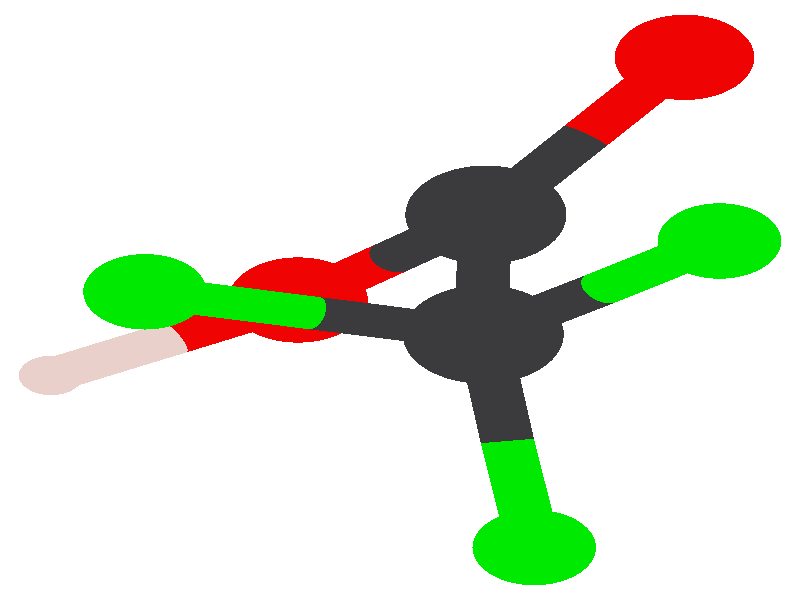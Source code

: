 #version 3.6;
#include "colors.inc"
#include "finish.inc"

global_settings {assumed_gamma 2.2 max_trace_level 6}
background {color White transmit 1.0}
camera {orthographic angle 0
  right -2.98*x up 3.66*y
  direction 50.00*z
  location <0,0,50.00> look_at <0,0,0>}


light_source {<  2.00,   3.00,  40.00> color White
  area_light <0.70, 0, 0>, <0, 0.70, 0>, 3, 3
  adaptive 1 jitter}
// no fog
#declare simple = finish {phong 0.7 ambient 0.4 diffuse 0.55}
#declare pale = finish {ambient 0.9 diffuse 0.30 roughness 0.001 specular 0.2 }
#declare intermediate = finish {ambient 0.4 diffuse 0.6 specular 0.1 roughness 0.04}
#declare vmd = finish {ambient 0.2 diffuse 0.80 phong 0.25 phong_size 10.0 specular 0.2 roughness 0.1}
#declare jmol = finish {ambient 0.4 diffuse 0.6 specular 1 roughness 0.001 metallic}
#declare ase2 = finish {ambient 0.2 brilliance 3 diffuse 0.6 metallic specular 0.7 roughness 0.04 reflection 0.15}
#declare ase3 = finish {ambient 0.4 brilliance 2 diffuse 0.6 metallic specular 1.0 roughness 0.001 reflection 0.0}
#declare glass = finish {ambient 0.4 diffuse 0.35 specular 1.0 roughness 0.001}
#declare glass2 = finish {ambient 0.3 diffuse 0.3 specular 1.0 reflection 0.25 roughness 0.001}
#declare Rcell = 0.050;
#declare Rbond = 0.100;

#macro atom(LOC, R, COL, TRANS, FIN)
  sphere{LOC, R texture{pigment{color COL transmit TRANS} finish{FIN}}}
#end
#macro constrain(LOC, R, COL, TRANS FIN)
union{torus{R, Rcell rotate 45*z texture{pigment{color COL transmit TRANS} finish{FIN}}}
     torus{R, Rcell rotate -45*z texture{pigment{color COL transmit TRANS} finish{FIN}}}
     translate LOC}
#end

// no cell vertices
atom(<  0.31,  -0.21,  -0.84>, 0.30, rgb <0.24, 0.24, 0.25>, 0.0, jmol) // #0
atom(<  0.32,   0.52,  -2.12>, 0.30, rgb <0.24, 0.24, 0.25>, 0.0, jmol) // #1
atom(<  1.06,   1.48,  -2.29>, 0.26, rgb <0.94, 0.04, 0.04>, 0.0, jmol) // #2
atom(< -0.38,  -0.00,  -3.06>, 0.26, rgb <0.94, 0.04, 0.04>, 0.0, jmol) // #3
atom(<  1.19,   0.36,   0.00>, 0.23, rgb <0.00, 0.91, 0.00>, 0.0, jmol) // #4
atom(< -0.95,   0.05,  -0.25>, 0.23, rgb <0.00, 0.91, 0.00>, 0.0, jmol) // #5
atom(<  0.50,  -1.51,  -0.85>, 0.23, rgb <0.00, 0.91, 0.00>, 0.0, jmol) // #6
atom(< -1.30,  -0.46,  -2.82>, 0.12, rgb <0.91, 0.81, 0.79>, 0.0, jmol) // #7
cylinder {<  0.31,  -0.21,  -0.84>, <  0.31,   0.16,  -1.48>, Rbond texture{pigment {color rgb <0.24, 0.24, 0.25> transmit 0.0} finish{jmol}}}
cylinder {<  0.32,   0.52,  -2.12>, <  0.31,   0.16,  -1.48>, Rbond texture{pigment {color rgb <0.24, 0.24, 0.25> transmit 0.0} finish{jmol}}}
cylinder {<  0.31,  -0.21,  -0.84>, <  0.75,   0.07,  -0.42>, Rbond texture{pigment {color rgb <0.24, 0.24, 0.25> transmit 0.0} finish{jmol}}}
cylinder {<  1.19,   0.36,   0.00>, <  0.75,   0.07,  -0.42>, Rbond texture{pigment {color rgb <0.00, 0.91, 0.00> transmit 0.0} finish{jmol}}}
cylinder {<  0.31,  -0.21,  -0.84>, < -0.32,  -0.08,  -0.54>, Rbond texture{pigment {color rgb <0.24, 0.24, 0.25> transmit 0.0} finish{jmol}}}
cylinder {< -0.95,   0.05,  -0.25>, < -0.32,  -0.08,  -0.54>, Rbond texture{pigment {color rgb <0.00, 0.91, 0.00> transmit 0.0} finish{jmol}}}
cylinder {<  0.31,  -0.21,  -0.84>, <  0.40,  -0.86,  -0.84>, Rbond texture{pigment {color rgb <0.24, 0.24, 0.25> transmit 0.0} finish{jmol}}}
cylinder {<  0.50,  -1.51,  -0.85>, <  0.40,  -0.86,  -0.84>, Rbond texture{pigment {color rgb <0.00, 0.91, 0.00> transmit 0.0} finish{jmol}}}
cylinder {<  0.32,   0.52,  -2.12>, <  0.69,   1.00,  -2.21>, Rbond texture{pigment {color rgb <0.24, 0.24, 0.25> transmit 0.0} finish{jmol}}}
cylinder {<  1.06,   1.48,  -2.29>, <  0.69,   1.00,  -2.21>, Rbond texture{pigment {color rgb <0.94, 0.04, 0.04> transmit 0.0} finish{jmol}}}
cylinder {<  0.32,   0.52,  -2.12>, < -0.03,   0.26,  -2.59>, Rbond texture{pigment {color rgb <0.24, 0.24, 0.25> transmit 0.0} finish{jmol}}}
cylinder {< -0.38,  -0.00,  -3.06>, < -0.03,   0.26,  -2.59>, Rbond texture{pigment {color rgb <0.94, 0.04, 0.04> transmit 0.0} finish{jmol}}}
cylinder {< -0.38,  -0.00,  -3.06>, < -0.84,  -0.23,  -2.94>, Rbond texture{pigment {color rgb <0.94, 0.04, 0.04> transmit 0.0} finish{jmol}}}
cylinder {< -1.30,  -0.46,  -2.82>, < -0.84,  -0.23,  -2.94>, Rbond texture{pigment {color rgb <0.91, 0.81, 0.79> transmit 0.0} finish{jmol}}}
// no constraints
